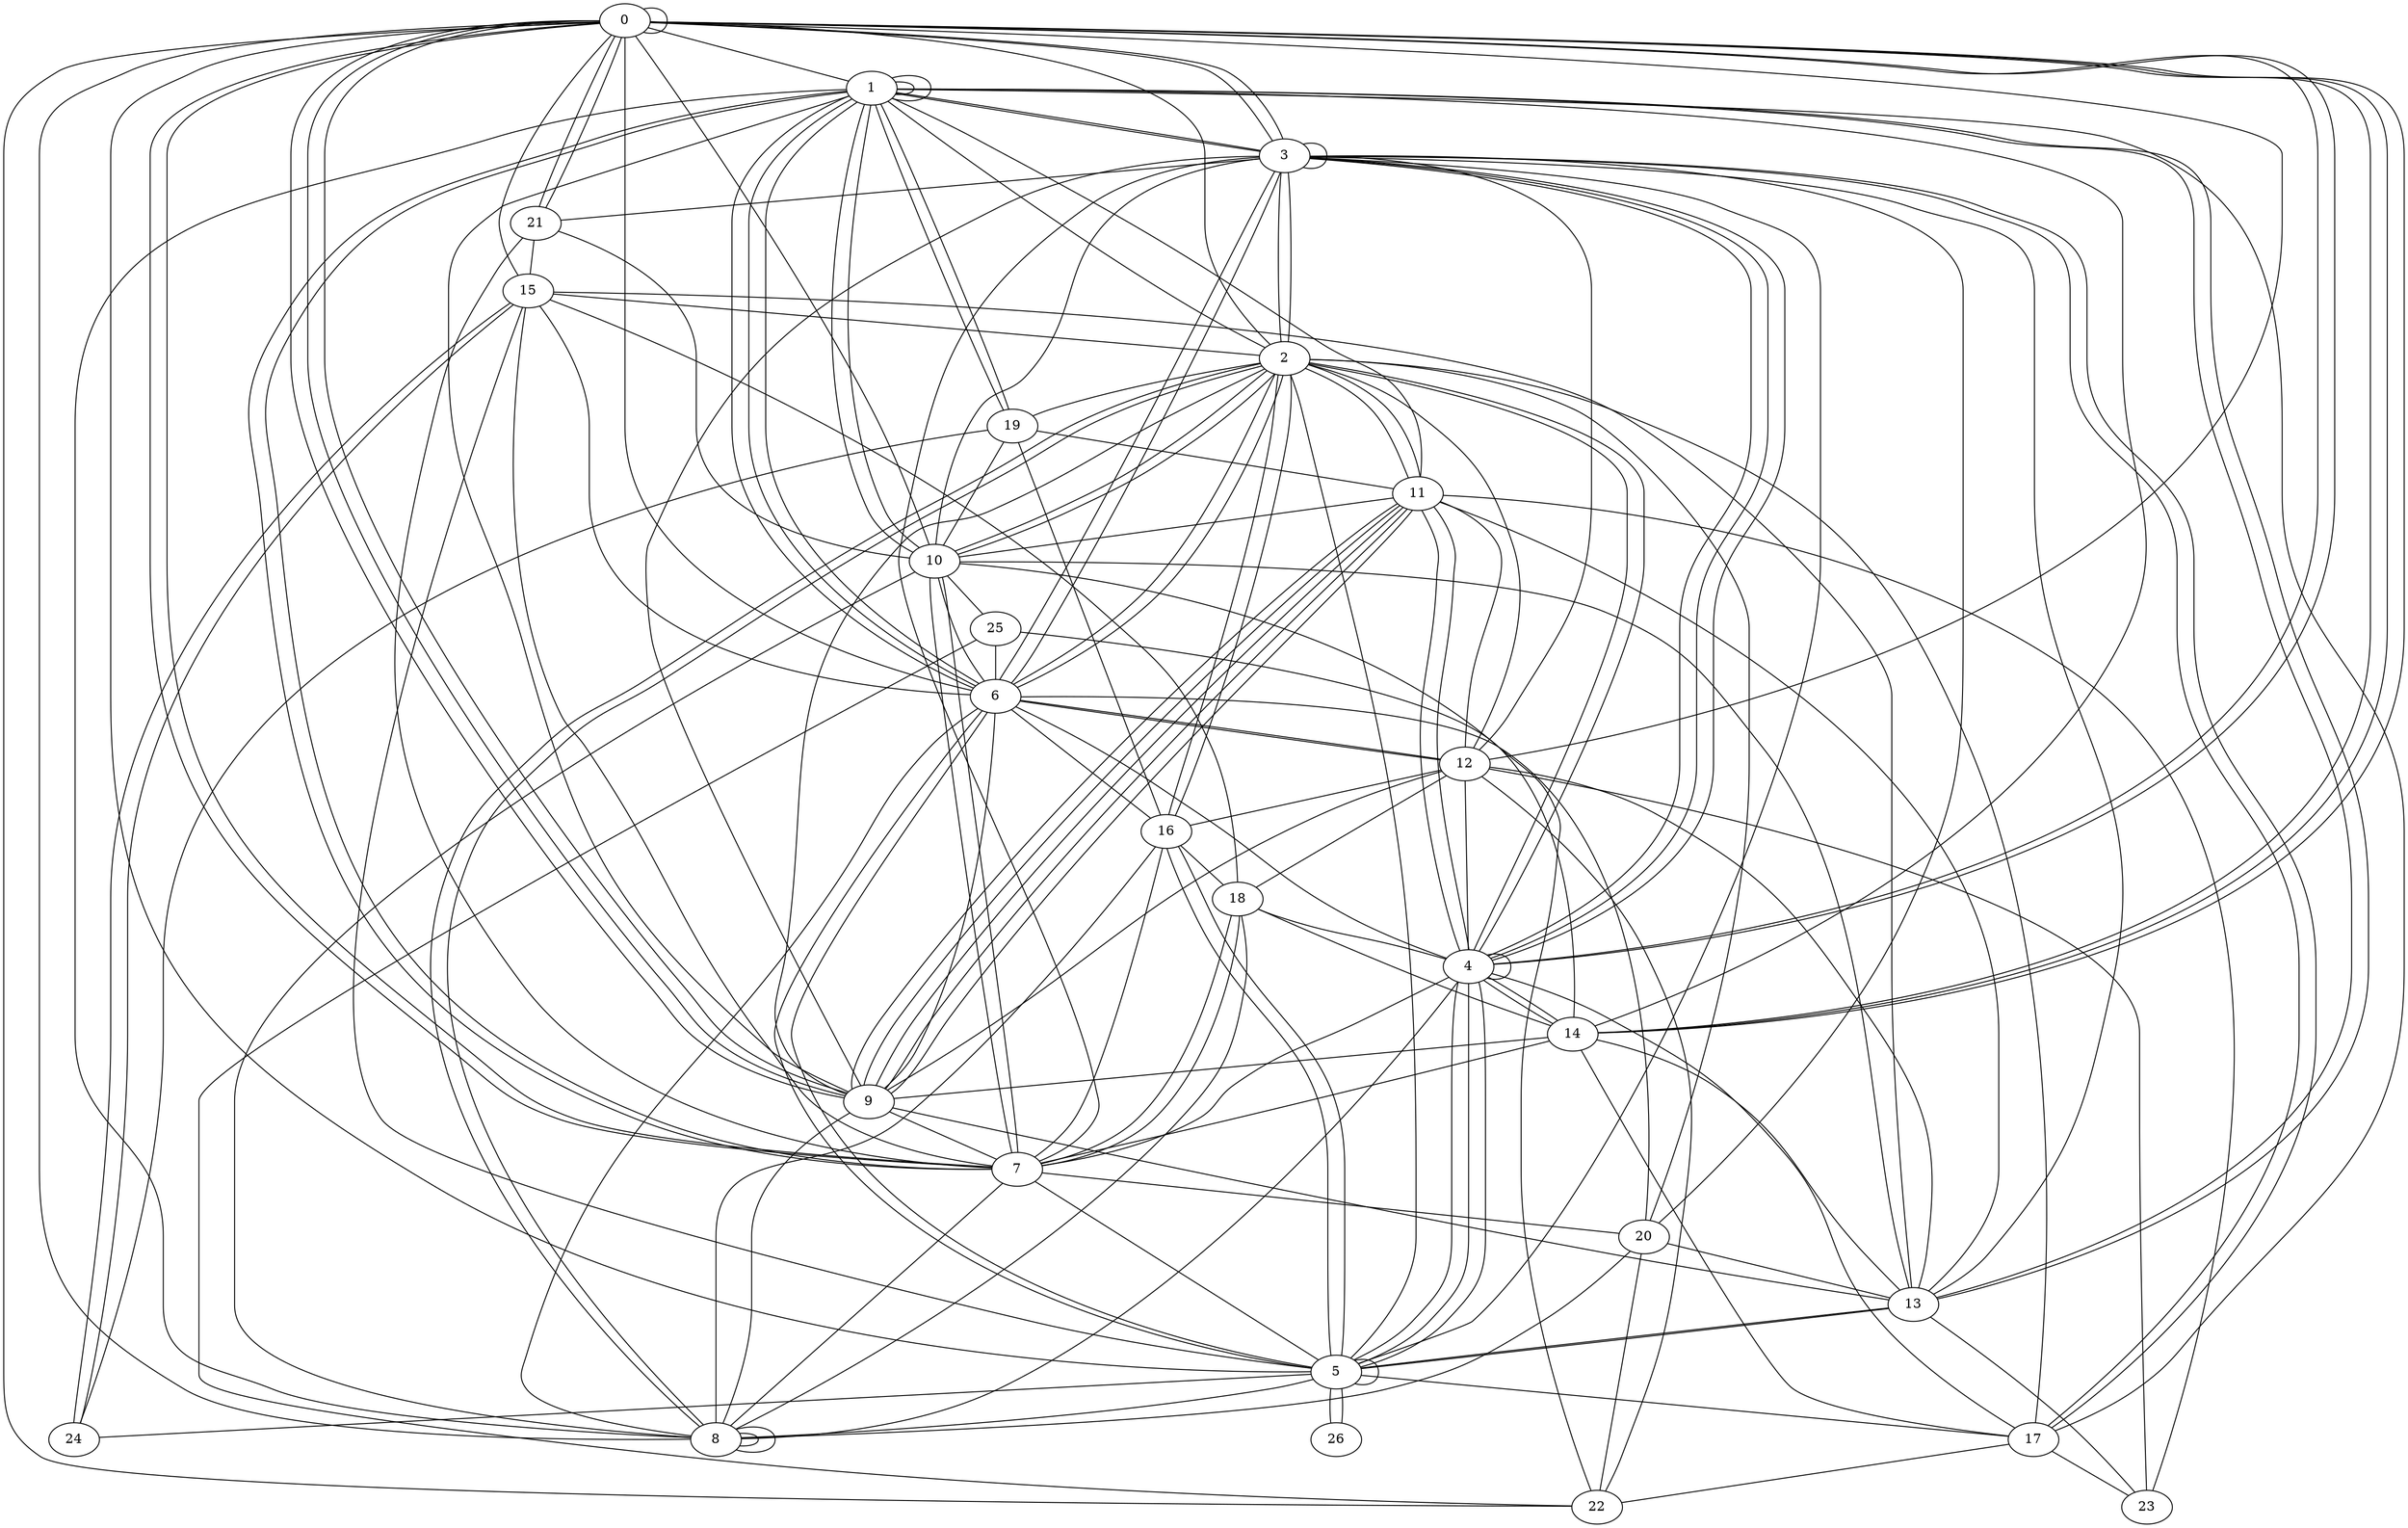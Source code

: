 graph G {
0;
1;
2;
3;
4;
5;
6;
7;
8;
9;
10;
11;
12;
13;
14;
15;
16;
17;
18;
19;
20;
21;
22;
23;
24;
25;
26;
5--13 ;
10--21 ;
18--14 ;
12--6 ;
3--17 ;
1--1 ;
13--11 ;
1--13 ;
5--24 ;
1--9 ;
4--8 ;
3--17 ;
5--0 ;
8--8 ;
17--2 ;
4--0 ;
0--3 ;
5--26 ;
7--18 ;
3--2 ;
4--17 ;
25--6 ;
3--10 ;
11--9 ;
14--4 ;
17--1 ;
16--2 ;
15--7 ;
22--0 ;
9--13 ;
20--2 ;
10--25 ;
4--5 ;
6--1 ;
0--15 ;
3--13 ;
7--1 ;
20--22 ;
2--6 ;
7--4 ;
11--2 ;
14--0 ;
14--0 ;
16--19 ;
5--15 ;
0--9 ;
3--7 ;
1--6 ;
3--12 ;
7--8 ;
1--1 ;
3--4 ;
9--11 ;
19--1 ;
11--1 ;
4--11 ;
13--1 ;
2--1 ;
4--11 ;
5--6 ;
11--9 ;
20--6 ;
4--12 ;
1--19 ;
24--15 ;
15--18 ;
2--10 ;
20--8 ;
12--11 ;
10--7 ;
0--7 ;
13--5 ;
1--14 ;
3--21 ;
3--4 ;
5--17 ;
5--16 ;
15--13 ;
18--4 ;
12--23 ;
20--3 ;
6--3 ;
14--9 ;
12--22 ;
14--25 ;
7--20 ;
5--8 ;
1--8 ;
7--1 ;
13--14 ;
2--0 ;
10--22 ;
12--16 ;
17--22 ;
5--3 ;
0--9 ;
5--4 ;
17--23 ;
2--19 ;
6--0 ;
5--16 ;
11--9 ;
4--14 ;
4--4 ;
0--0 ;
7--16 ;
9--7 ;
15--2 ;
3--3 ;
16--8 ;
25--22 ;
5--6 ;
21--7 ;
16--18 ;
1--10 ;
9--3 ;
1--3 ;
7--18 ;
14--7 ;
8--0 ;
12--18 ;
5--26 ;
6--3 ;
2--3 ;
16--6 ;
9--11 ;
4--6 ;
11--10 ;
10--6 ;
0--12 ;
10--1 ;
11--2 ;
0--9 ;
7--5 ;
6--12 ;
3--1 ;
2--4 ;
4--5 ;
9--8 ;
5--5 ;
24--19 ;
8--8 ;
13--12 ;
19--11 ;
4--3 ;
10--2 ;
19--10 ;
8--2 ;
2--12 ;
2--8 ;
8--6 ;
9--2 ;
14--17 ;
10--13 ;
0--4 ;
2--5 ;
21--0 ;
7--0 ;
23--11 ;
0--1 ;
10--8 ;
6--9 ;
1--6 ;
15--24 ;
2--6 ;
9--12 ;
21--15 ;
10--0 ;
20--13 ;
13--23 ;
18--8 ;
0--14 ;
10--7 ;
0--21 ;
2--4 ;
16--2 ;
3--0 ;
6--15 ;
}
